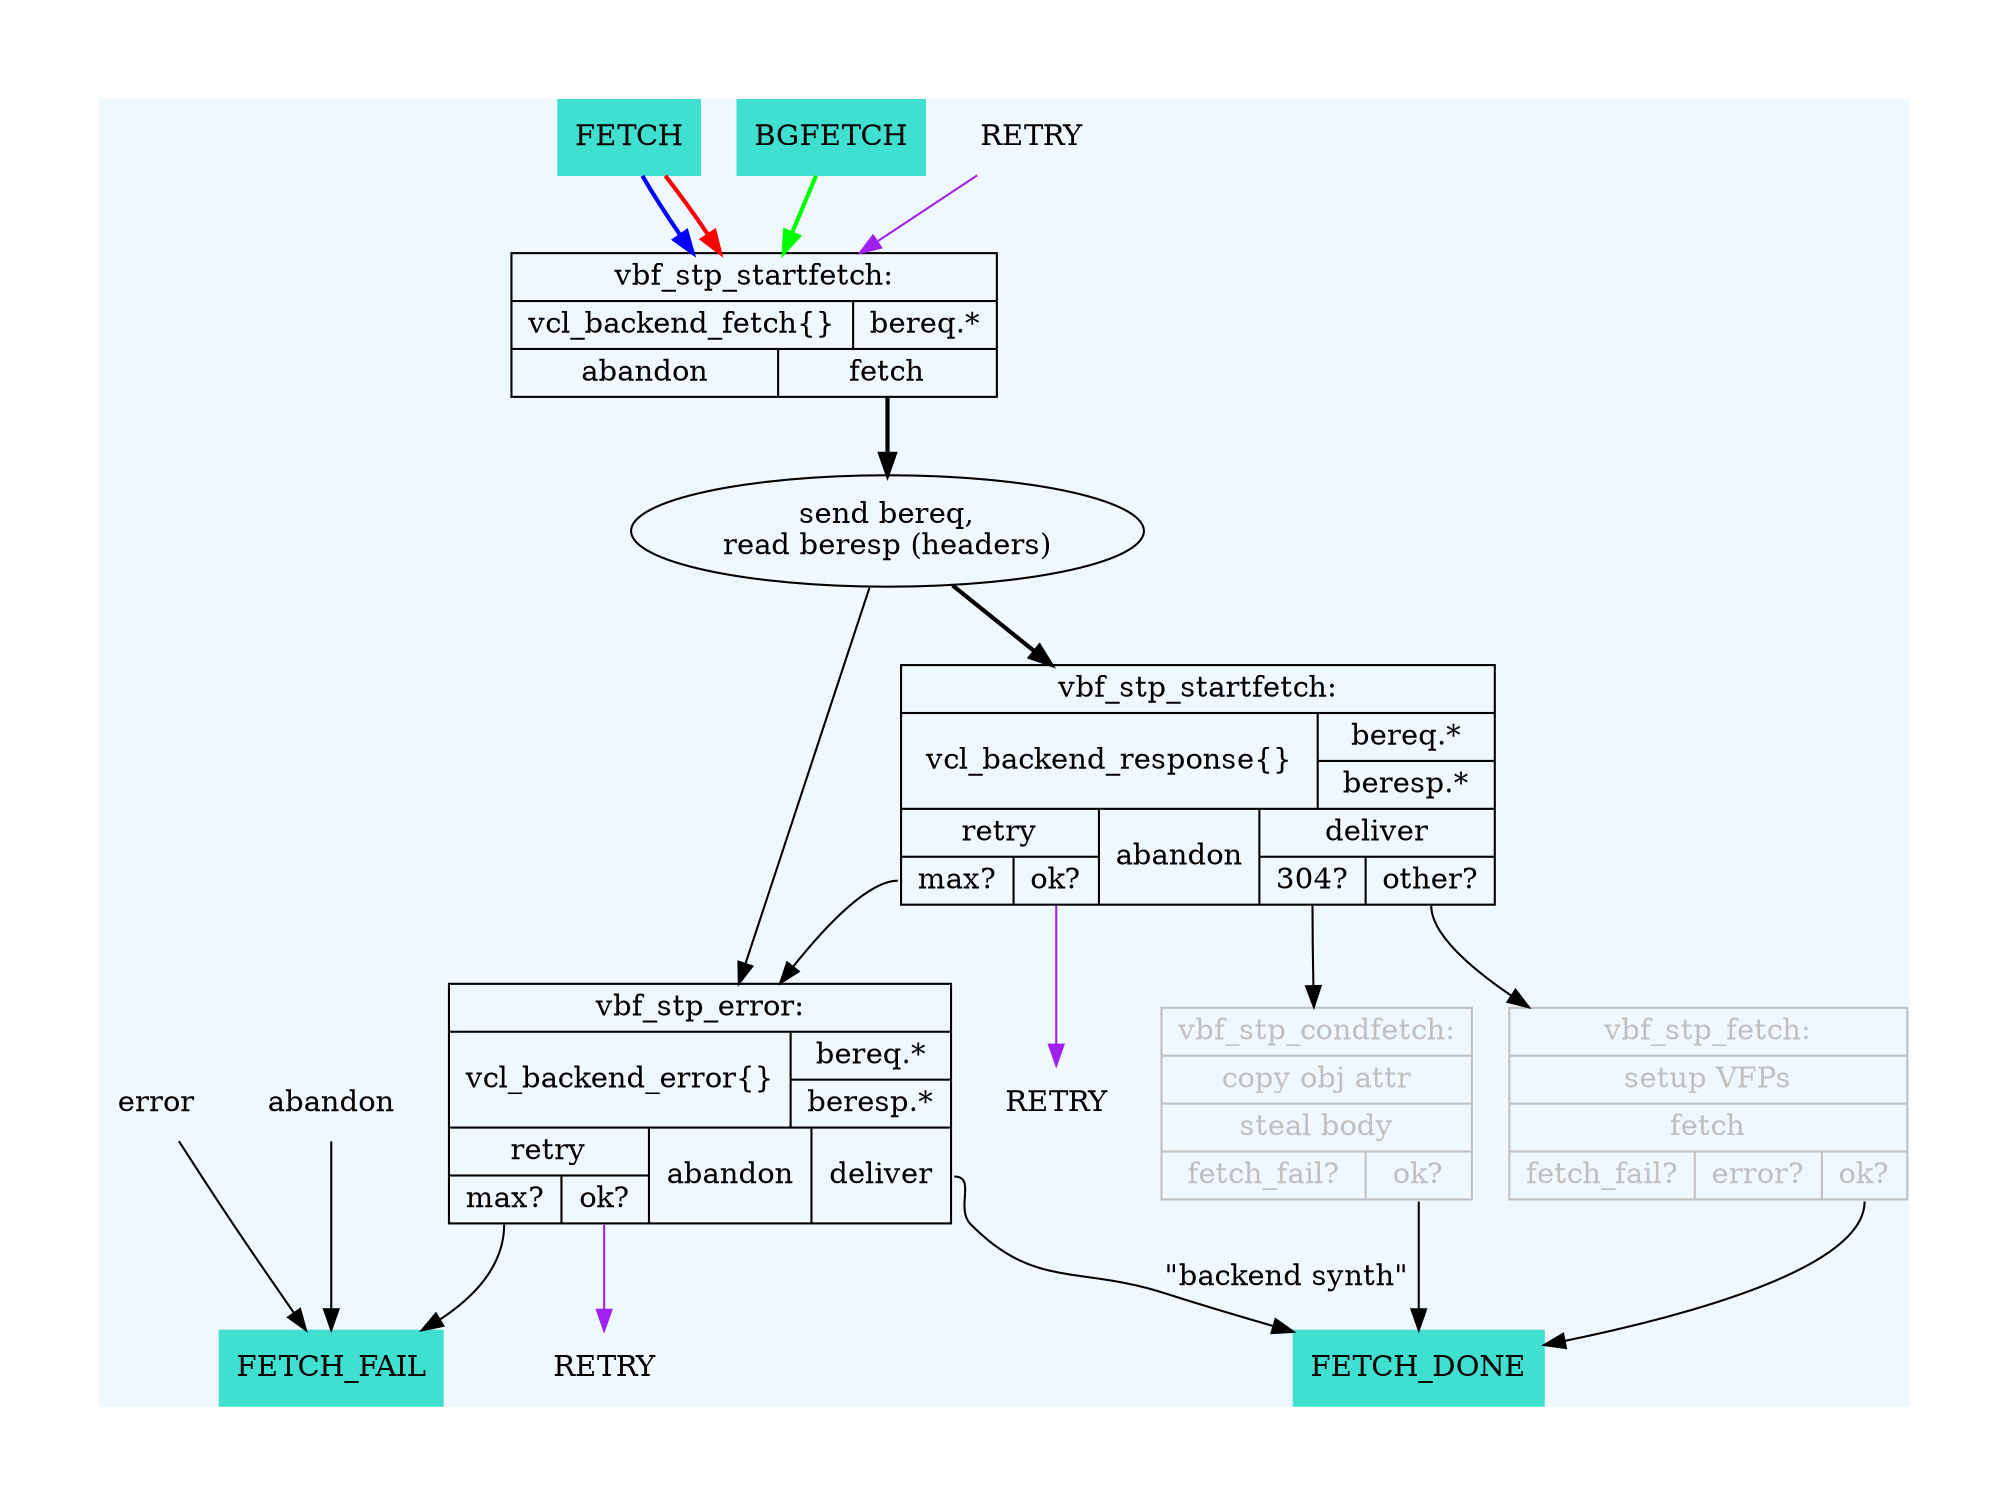 /*
 * we should format labels in a readable form like
 *			    label="
 *			    {vbf_stp_startfetch:|
 *				    {vcl_backend_fetch\{\}|bereq.*}|
 *				    {abandon|
 *					    <fetch>fetch}}"
 *
 * <rant>
 * ... but some servers in the v-c.o build farm use old graphviz 2.26.3
 * which cannot handle labels with additional whitespace properly, so
 * for the time being we need to fall back into dark middle ages and
 * use illegibly long lines
 * </rant>
 * -- slink 20141013
 */

digraph cache_fetch {
	margin="0.5"
	center="1"

	/*** cache_fetch.c ***/
	subgraph cluster_backend {
		style=filled
		color=aliceblue
		RETRY [shape=plaintext]
		v_b_f_BGFETCH [label="BGFETCH",
			       shape=box,
			       style=filled,
			       color=turquoise]
		v_b_f_FETCH [label="FETCH",
			       shape=box,
			       style=filled,
			       color=turquoise]
		v_b_f_BGFETCH -> v_b_f [style=bold,color=green]
		v_b_f_FETCH -> v_b_f [style=bold,color=blue]
		v_b_f_FETCH -> v_b_f [style=bold,color=red]
		RETRY -> v_b_f [color=purple]
		/* vbf_stp_startfetch() */
		v_b_f [
			    shape=record
			    label="{vbf_stp_startfetch:|{vcl_backend_fetch\{\}|bereq.*}|{abandon|<fetch>fetch}}"
		]
		v_b_f:fetch:s -> v_b_hdrs [style=bold]
		v_b_hdrs [ label="send bereq,\nread beresp (headers)"]
		v_b_hdrs -> v_b_r [style=bold]
		v_b_hdrs -> v_b_e
		v_b_r [
			    shape=record
			    label="{vbf_stp_startfetch:|{vcl_backend_response\{\}|{bereq.*|beresp.*}}|{{retry|{<max>max?|<retry>ok?}}|abandon|{deliver|{<fetch_304>304?|<non_304>other?}}}}"
		]
		v_b_r:retry -> v_b_r_retry [color=purple]
		v_b_r:max -> v_b_e
		v_b_r:fetch_304:s -> vbf_stp_condfetch
		v_b_r:non_304:s -> vbf_stp_fetch

		v_b_r_retry [label="RETRY",shape=plaintext]

		vbf_stp_fetch [
			       shape=record
			       fontcolor=grey
			       color=grey
			       label="{vbf_stp_fetch:|setup VFPs|<fetch>fetch|{fetch_fail?|error?|<ok>ok?}}"
			       ]
		vbf_stp_fetch:ok:s -> FETCH_DONE

		vbf_stp_condfetch [
			       shape=record
			       fontcolor=grey
			       color=grey
			       label="{vbf_stp_condfetch:|copy obj attr|steal body|{fetch_fail?|<ok>ok?}}"

		]
		vbf_stp_condfetch:ok:s -> FETCH_DONE

		error [shape=plaintext]
		error -> FETCH_FAIL

		/* vbf_stp_error */
		v_b_e [
			    shape=record
			    label="{vbf_stp_error:|{vcl_backend_error\{\}|{bereq.*|beresp.*}}|{{retry|{<max>max?|<retry>ok?}}|abandon|<deliver>deliver}}}"
			    ]
		// v_b_e:deliver aka "backend synth" - goes into cache
		v_b_e:deliver -> FETCH_DONE [label="\"backend synth\""]
		v_b_e:retry -> v_b_e_retry [color=purple]
		v_b_e_retry [label="RETRY",shape=plaintext]
		v_b_e:max:s -> FETCH_FAIL

		v_b_e_retry [label="RETRY",shape=plaintext]

		FETCH_DONE [label="FETCH_DONE",
			    shape=box,style=filled,color=turquoise]

		abandon [shape=plaintext]
		abandon -> FETCH_FAIL
		// F_STP_FAIL
		FETCH_FAIL [label="FETCH_FAIL",
			    shape=box,style=filled,color=turquoise]
	}
}
